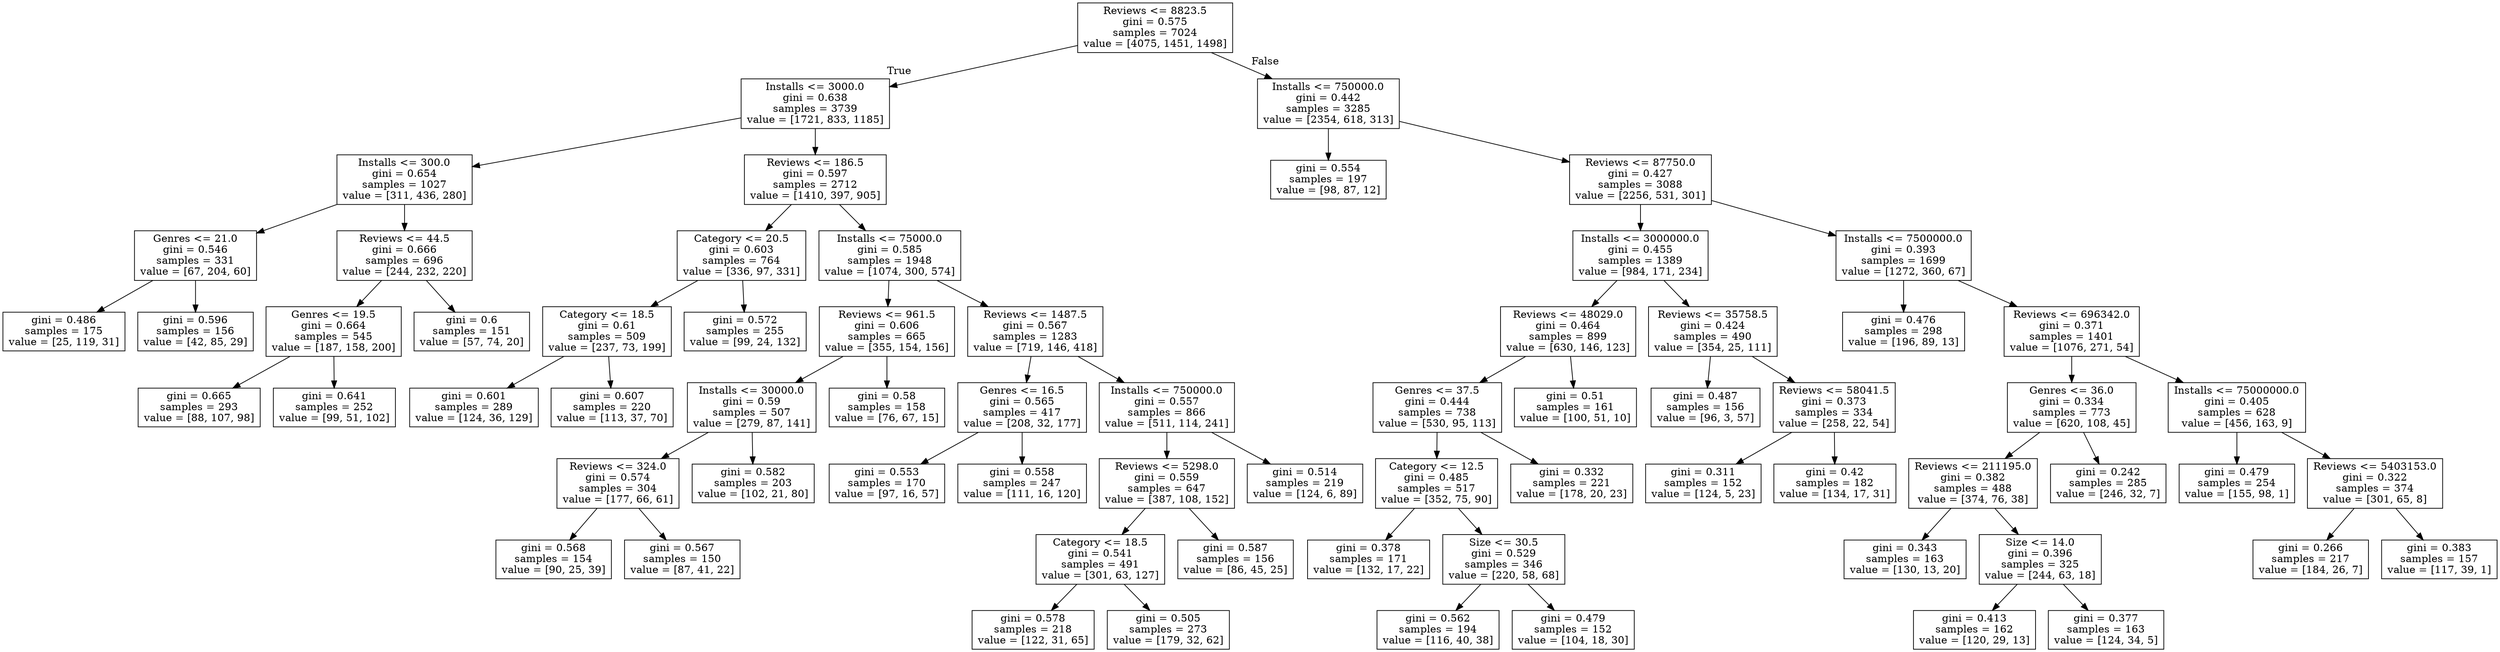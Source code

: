digraph Tree {
node [shape=box] ;
0 [label="Reviews <= 8823.5\ngini = 0.575\nsamples = 7024\nvalue = [4075, 1451, 1498]"] ;
1 [label="Installs <= 3000.0\ngini = 0.638\nsamples = 3739\nvalue = [1721, 833, 1185]"] ;
0 -> 1 [labeldistance=2.5, labelangle=45, headlabel="True"] ;
2 [label="Installs <= 300.0\ngini = 0.654\nsamples = 1027\nvalue = [311, 436, 280]"] ;
1 -> 2 ;
3 [label="Genres <= 21.0\ngini = 0.546\nsamples = 331\nvalue = [67, 204, 60]"] ;
2 -> 3 ;
4 [label="gini = 0.486\nsamples = 175\nvalue = [25, 119, 31]"] ;
3 -> 4 ;
5 [label="gini = 0.596\nsamples = 156\nvalue = [42, 85, 29]"] ;
3 -> 5 ;
6 [label="Reviews <= 44.5\ngini = 0.666\nsamples = 696\nvalue = [244, 232, 220]"] ;
2 -> 6 ;
7 [label="Genres <= 19.5\ngini = 0.664\nsamples = 545\nvalue = [187, 158, 200]"] ;
6 -> 7 ;
8 [label="gini = 0.665\nsamples = 293\nvalue = [88, 107, 98]"] ;
7 -> 8 ;
9 [label="gini = 0.641\nsamples = 252\nvalue = [99, 51, 102]"] ;
7 -> 9 ;
10 [label="gini = 0.6\nsamples = 151\nvalue = [57, 74, 20]"] ;
6 -> 10 ;
11 [label="Reviews <= 186.5\ngini = 0.597\nsamples = 2712\nvalue = [1410, 397, 905]"] ;
1 -> 11 ;
12 [label="Category <= 20.5\ngini = 0.603\nsamples = 764\nvalue = [336, 97, 331]"] ;
11 -> 12 ;
13 [label="Category <= 18.5\ngini = 0.61\nsamples = 509\nvalue = [237, 73, 199]"] ;
12 -> 13 ;
14 [label="gini = 0.601\nsamples = 289\nvalue = [124, 36, 129]"] ;
13 -> 14 ;
15 [label="gini = 0.607\nsamples = 220\nvalue = [113, 37, 70]"] ;
13 -> 15 ;
16 [label="gini = 0.572\nsamples = 255\nvalue = [99, 24, 132]"] ;
12 -> 16 ;
17 [label="Installs <= 75000.0\ngini = 0.585\nsamples = 1948\nvalue = [1074, 300, 574]"] ;
11 -> 17 ;
18 [label="Reviews <= 961.5\ngini = 0.606\nsamples = 665\nvalue = [355, 154, 156]"] ;
17 -> 18 ;
19 [label="Installs <= 30000.0\ngini = 0.59\nsamples = 507\nvalue = [279, 87, 141]"] ;
18 -> 19 ;
20 [label="Reviews <= 324.0\ngini = 0.574\nsamples = 304\nvalue = [177, 66, 61]"] ;
19 -> 20 ;
21 [label="gini = 0.568\nsamples = 154\nvalue = [90, 25, 39]"] ;
20 -> 21 ;
22 [label="gini = 0.567\nsamples = 150\nvalue = [87, 41, 22]"] ;
20 -> 22 ;
23 [label="gini = 0.582\nsamples = 203\nvalue = [102, 21, 80]"] ;
19 -> 23 ;
24 [label="gini = 0.58\nsamples = 158\nvalue = [76, 67, 15]"] ;
18 -> 24 ;
25 [label="Reviews <= 1487.5\ngini = 0.567\nsamples = 1283\nvalue = [719, 146, 418]"] ;
17 -> 25 ;
26 [label="Genres <= 16.5\ngini = 0.565\nsamples = 417\nvalue = [208, 32, 177]"] ;
25 -> 26 ;
27 [label="gini = 0.553\nsamples = 170\nvalue = [97, 16, 57]"] ;
26 -> 27 ;
28 [label="gini = 0.558\nsamples = 247\nvalue = [111, 16, 120]"] ;
26 -> 28 ;
29 [label="Installs <= 750000.0\ngini = 0.557\nsamples = 866\nvalue = [511, 114, 241]"] ;
25 -> 29 ;
30 [label="Reviews <= 5298.0\ngini = 0.559\nsamples = 647\nvalue = [387, 108, 152]"] ;
29 -> 30 ;
31 [label="Category <= 18.5\ngini = 0.541\nsamples = 491\nvalue = [301, 63, 127]"] ;
30 -> 31 ;
32 [label="gini = 0.578\nsamples = 218\nvalue = [122, 31, 65]"] ;
31 -> 32 ;
33 [label="gini = 0.505\nsamples = 273\nvalue = [179, 32, 62]"] ;
31 -> 33 ;
34 [label="gini = 0.587\nsamples = 156\nvalue = [86, 45, 25]"] ;
30 -> 34 ;
35 [label="gini = 0.514\nsamples = 219\nvalue = [124, 6, 89]"] ;
29 -> 35 ;
36 [label="Installs <= 750000.0\ngini = 0.442\nsamples = 3285\nvalue = [2354, 618, 313]"] ;
0 -> 36 [labeldistance=2.5, labelangle=-45, headlabel="False"] ;
37 [label="gini = 0.554\nsamples = 197\nvalue = [98, 87, 12]"] ;
36 -> 37 ;
38 [label="Reviews <= 87750.0\ngini = 0.427\nsamples = 3088\nvalue = [2256, 531, 301]"] ;
36 -> 38 ;
39 [label="Installs <= 3000000.0\ngini = 0.455\nsamples = 1389\nvalue = [984, 171, 234]"] ;
38 -> 39 ;
40 [label="Reviews <= 48029.0\ngini = 0.464\nsamples = 899\nvalue = [630, 146, 123]"] ;
39 -> 40 ;
41 [label="Genres <= 37.5\ngini = 0.444\nsamples = 738\nvalue = [530, 95, 113]"] ;
40 -> 41 ;
42 [label="Category <= 12.5\ngini = 0.485\nsamples = 517\nvalue = [352, 75, 90]"] ;
41 -> 42 ;
43 [label="gini = 0.378\nsamples = 171\nvalue = [132, 17, 22]"] ;
42 -> 43 ;
44 [label="Size <= 30.5\ngini = 0.529\nsamples = 346\nvalue = [220, 58, 68]"] ;
42 -> 44 ;
45 [label="gini = 0.562\nsamples = 194\nvalue = [116, 40, 38]"] ;
44 -> 45 ;
46 [label="gini = 0.479\nsamples = 152\nvalue = [104, 18, 30]"] ;
44 -> 46 ;
47 [label="gini = 0.332\nsamples = 221\nvalue = [178, 20, 23]"] ;
41 -> 47 ;
48 [label="gini = 0.51\nsamples = 161\nvalue = [100, 51, 10]"] ;
40 -> 48 ;
49 [label="Reviews <= 35758.5\ngini = 0.424\nsamples = 490\nvalue = [354, 25, 111]"] ;
39 -> 49 ;
50 [label="gini = 0.487\nsamples = 156\nvalue = [96, 3, 57]"] ;
49 -> 50 ;
51 [label="Reviews <= 58041.5\ngini = 0.373\nsamples = 334\nvalue = [258, 22, 54]"] ;
49 -> 51 ;
52 [label="gini = 0.311\nsamples = 152\nvalue = [124, 5, 23]"] ;
51 -> 52 ;
53 [label="gini = 0.42\nsamples = 182\nvalue = [134, 17, 31]"] ;
51 -> 53 ;
54 [label="Installs <= 7500000.0\ngini = 0.393\nsamples = 1699\nvalue = [1272, 360, 67]"] ;
38 -> 54 ;
55 [label="gini = 0.476\nsamples = 298\nvalue = [196, 89, 13]"] ;
54 -> 55 ;
56 [label="Reviews <= 696342.0\ngini = 0.371\nsamples = 1401\nvalue = [1076, 271, 54]"] ;
54 -> 56 ;
57 [label="Genres <= 36.0\ngini = 0.334\nsamples = 773\nvalue = [620, 108, 45]"] ;
56 -> 57 ;
58 [label="Reviews <= 211195.0\ngini = 0.382\nsamples = 488\nvalue = [374, 76, 38]"] ;
57 -> 58 ;
59 [label="gini = 0.343\nsamples = 163\nvalue = [130, 13, 20]"] ;
58 -> 59 ;
60 [label="Size <= 14.0\ngini = 0.396\nsamples = 325\nvalue = [244, 63, 18]"] ;
58 -> 60 ;
61 [label="gini = 0.413\nsamples = 162\nvalue = [120, 29, 13]"] ;
60 -> 61 ;
62 [label="gini = 0.377\nsamples = 163\nvalue = [124, 34, 5]"] ;
60 -> 62 ;
63 [label="gini = 0.242\nsamples = 285\nvalue = [246, 32, 7]"] ;
57 -> 63 ;
64 [label="Installs <= 75000000.0\ngini = 0.405\nsamples = 628\nvalue = [456, 163, 9]"] ;
56 -> 64 ;
65 [label="gini = 0.479\nsamples = 254\nvalue = [155, 98, 1]"] ;
64 -> 65 ;
66 [label="Reviews <= 5403153.0\ngini = 0.322\nsamples = 374\nvalue = [301, 65, 8]"] ;
64 -> 66 ;
67 [label="gini = 0.266\nsamples = 217\nvalue = [184, 26, 7]"] ;
66 -> 67 ;
68 [label="gini = 0.383\nsamples = 157\nvalue = [117, 39, 1]"] ;
66 -> 68 ;
}